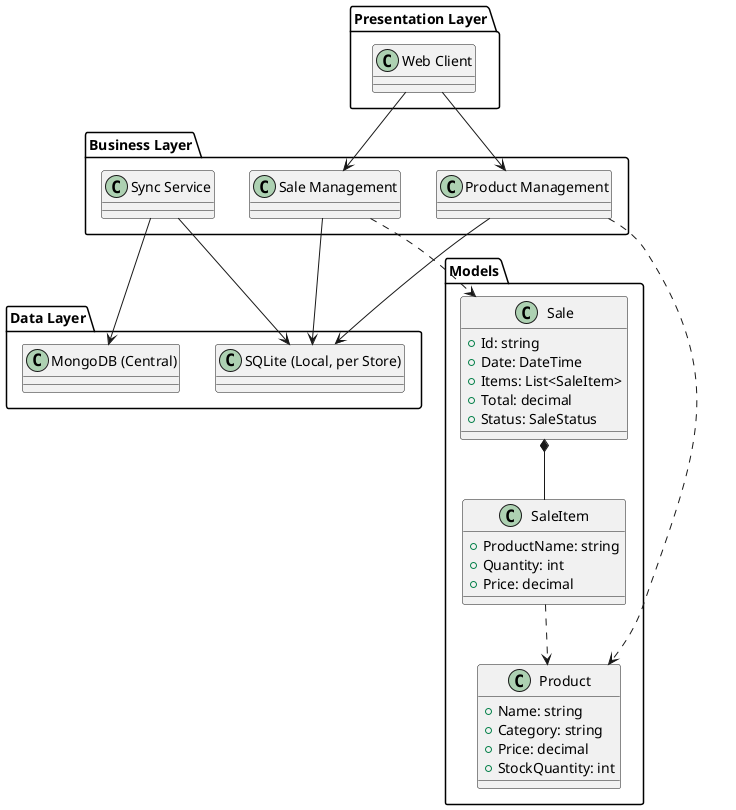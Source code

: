 @startuml Logical View

package "Presentation Layer" {
    class "Web Client"
}

package "Business Layer" {
    class "Sync Service"
    class "Product Management"
    class "Sale Management"
}

package "Data Layer" {
    class "MongoDB (Central)"
    class "SQLite (Local, per Store)"
}

package "Models" {
    class Product {
        +Name: string
        +Category: string
        +Price: decimal
        +StockQuantity: int
    }

    class Sale {
        +Id: string
        +Date: DateTime
        +Items: List<SaleItem>
        +Total: decimal
        +Status: SaleStatus
    }

    class SaleItem {
        +ProductName: string
        +Quantity: int
        +Price: decimal
    }
}

"Web Client" --> "Product Management"
"Web Client" --> "Sale Management"
"Product Management" --> "SQLite (Local, per Store)"
"Sale Management" --> "SQLite (Local, per Store)"
"Sync Service" --> "SQLite (Local, per Store)"
"Sync Service" --> "MongoDB (Central)"
"Product Management" ..> Product
"Sale Management" ..> Sale
Sale *-- SaleItem
SaleItem ..> Product

@enduml 